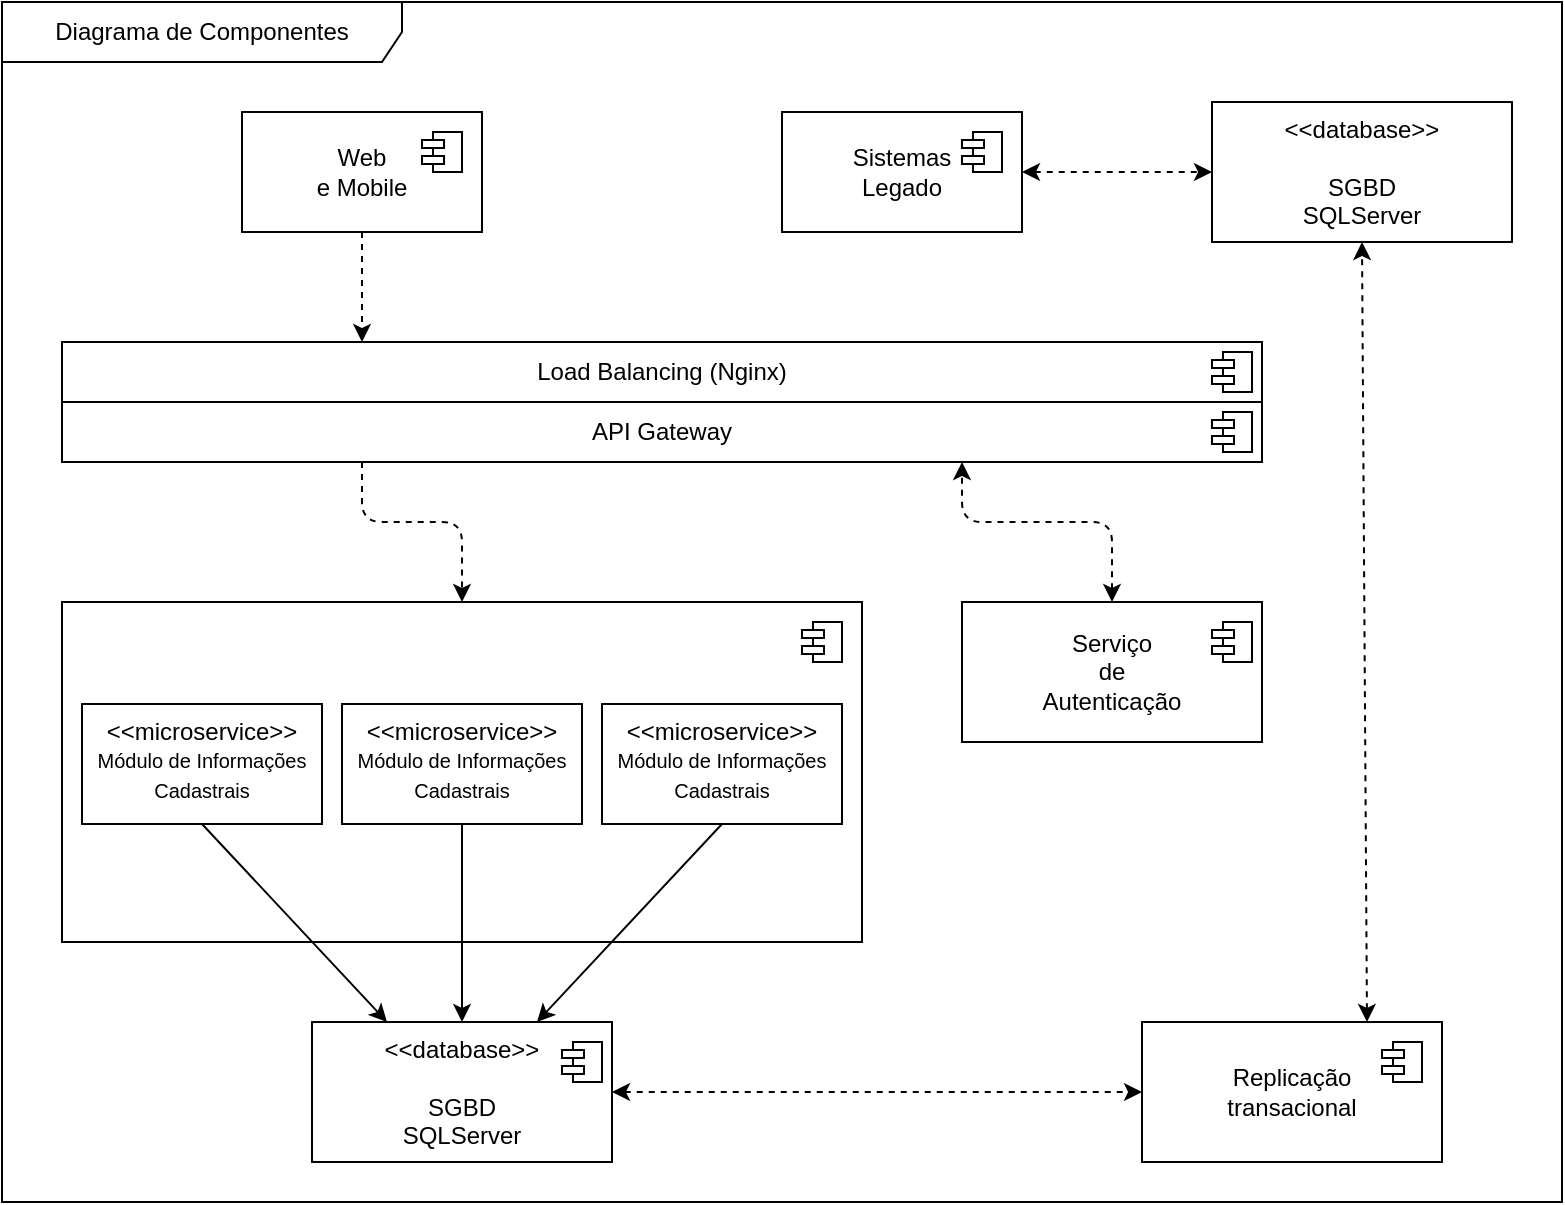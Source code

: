 <mxfile version="14.9.5" type="device"><diagram id="vKqT2v2eLx-iiheaEQLy" name="Page-1"><mxGraphModel dx="1422" dy="761" grid="1" gridSize="10" guides="1" tooltips="1" connect="1" arrows="1" fold="1" page="1" pageScale="1" pageWidth="850" pageHeight="1100" math="0" shadow="0"><root><mxCell id="0"/><mxCell id="1" parent="0"/><mxCell id="BM-fxLqVV3QV4DWiIHsc-1" value="Diagrama de Componentes" style="shape=umlFrame;whiteSpace=wrap;html=1;width=200;height=30;" parent="1" vertex="1"><mxGeometry x="90" y="110" width="780" height="600" as="geometry"/></mxCell><mxCell id="_gABoZNsdk8a2oxMlszK-10" value="" style="rounded=0;whiteSpace=wrap;html=1;" parent="1" vertex="1"><mxGeometry x="120" y="410" width="400" height="170" as="geometry"/></mxCell><mxCell id="_gABoZNsdk8a2oxMlszK-1" value="Load Balancing (Nginx)" style="rounded=0;whiteSpace=wrap;html=1;" parent="1" vertex="1"><mxGeometry x="120" y="280" width="600" height="30" as="geometry"/></mxCell><mxCell id="_gABoZNsdk8a2oxMlszK-2" value="API Gateway" style="rounded=0;whiteSpace=wrap;html=1;" parent="1" vertex="1"><mxGeometry x="120" y="310" width="600" height="30" as="geometry"/></mxCell><mxCell id="_gABoZNsdk8a2oxMlszK-11" value="&amp;lt;&amp;lt;microservice&amp;gt;&amp;gt;&lt;br&gt;&lt;font style=&quot;font-size: 10px&quot;&gt;Módulo de Informações Cadastrais&lt;/font&gt;" style="rounded=0;whiteSpace=wrap;html=1;verticalAlign=top;" parent="1" vertex="1"><mxGeometry x="130" y="461" width="120" height="60" as="geometry"/></mxCell><mxCell id="_gABoZNsdk8a2oxMlszK-12" value="&amp;lt;&amp;lt;microservice&amp;gt;&amp;gt;&lt;br&gt;&lt;font style=&quot;font-size: 10px&quot;&gt;Módulo de Informações Cadastrais&lt;/font&gt;" style="rounded=0;whiteSpace=wrap;html=1;verticalAlign=top;" parent="1" vertex="1"><mxGeometry x="260" y="461" width="120" height="60" as="geometry"/></mxCell><mxCell id="_gABoZNsdk8a2oxMlszK-13" value="&amp;lt;&amp;lt;microservice&amp;gt;&amp;gt;&lt;br&gt;&lt;font style=&quot;font-size: 10px&quot;&gt;Módulo de Informações Cadastrais&lt;/font&gt;" style="rounded=0;whiteSpace=wrap;html=1;verticalAlign=top;" parent="1" vertex="1"><mxGeometry x="390" y="461" width="120" height="60" as="geometry"/></mxCell><mxCell id="_gABoZNsdk8a2oxMlszK-15" value="" style="endArrow=classic;html=1;exitX=0.5;exitY=1;exitDx=0;exitDy=0;entryX=0.25;entryY=0;entryDx=0;entryDy=0;" parent="1" source="_gABoZNsdk8a2oxMlszK-11" target="_gABoZNsdk8a2oxMlszK-18" edge="1"><mxGeometry width="50" height="50" relative="1" as="geometry"><mxPoint x="310" y="590" as="sourcePoint"/><mxPoint x="298.7" y="614.35" as="targetPoint"/></mxGeometry></mxCell><mxCell id="_gABoZNsdk8a2oxMlszK-16" value="" style="endArrow=classic;html=1;exitX=0.5;exitY=1;exitDx=0;exitDy=0;entryX=0.5;entryY=0;entryDx=0;entryDy=0;" parent="1" source="_gABoZNsdk8a2oxMlszK-12" target="_gABoZNsdk8a2oxMlszK-18" edge="1"><mxGeometry width="50" height="50" relative="1" as="geometry"><mxPoint x="370" y="660" as="sourcePoint"/><mxPoint x="320" y="610" as="targetPoint"/></mxGeometry></mxCell><mxCell id="_gABoZNsdk8a2oxMlszK-17" value="" style="endArrow=classic;html=1;exitX=0.5;exitY=1;exitDx=0;exitDy=0;entryX=0.75;entryY=0;entryDx=0;entryDy=0;" parent="1" source="_gABoZNsdk8a2oxMlszK-13" target="_gABoZNsdk8a2oxMlszK-18" edge="1"><mxGeometry width="50" height="50" relative="1" as="geometry"><mxPoint x="390" y="670" as="sourcePoint"/><mxPoint x="341.3" y="614.35" as="targetPoint"/></mxGeometry></mxCell><mxCell id="_gABoZNsdk8a2oxMlszK-18" value="&amp;lt;&amp;lt;database&amp;gt;&amp;gt;&lt;br&gt;&lt;br&gt;SGBD&lt;br&gt;SQLServer" style="rounded=0;whiteSpace=wrap;html=1;verticalAlign=top;" parent="1" vertex="1"><mxGeometry x="245" y="620" width="150" height="70" as="geometry"/></mxCell><mxCell id="_gABoZNsdk8a2oxMlszK-19" value="" style="shape=module;align=left;spacingLeft=20;align=center;verticalAlign=top;jettyWidth=11;jettyHeight=4;" parent="1" vertex="1"><mxGeometry x="370" y="630" width="20" height="20" as="geometry"/></mxCell><mxCell id="_gABoZNsdk8a2oxMlszK-20" value="" style="shape=module;align=left;spacingLeft=20;align=center;verticalAlign=top;jettyWidth=11;jettyHeight=4;" parent="1" vertex="1"><mxGeometry x="490" y="420" width="20" height="20" as="geometry"/></mxCell><mxCell id="_gABoZNsdk8a2oxMlszK-21" value="" style="shape=module;align=left;spacingLeft=20;align=center;verticalAlign=top;jettyWidth=11;jettyHeight=4;" parent="1" vertex="1"><mxGeometry x="695" y="285" width="20" height="20" as="geometry"/></mxCell><mxCell id="_gABoZNsdk8a2oxMlszK-22" value="" style="shape=module;align=left;spacingLeft=20;align=center;verticalAlign=top;jettyWidth=11;jettyHeight=4;" parent="1" vertex="1"><mxGeometry x="695" y="315" width="20" height="20" as="geometry"/></mxCell><mxCell id="_gABoZNsdk8a2oxMlszK-23" value="Serviço&lt;br&gt;de&lt;br&gt;Autenticação" style="rounded=0;whiteSpace=wrap;html=1;verticalAlign=middle;" parent="1" vertex="1"><mxGeometry x="570" y="410" width="150" height="70" as="geometry"/></mxCell><mxCell id="_gABoZNsdk8a2oxMlszK-24" value="" style="shape=module;align=left;spacingLeft=20;align=center;verticalAlign=top;jettyWidth=11;jettyHeight=4;" parent="1" vertex="1"><mxGeometry x="695" y="420" width="20" height="20" as="geometry"/></mxCell><mxCell id="_gABoZNsdk8a2oxMlszK-25" value="" style="endArrow=classic;startArrow=classic;html=1;entryX=0.75;entryY=1;entryDx=0;entryDy=0;exitX=0.5;exitY=0;exitDx=0;exitDy=0;dashed=1;" parent="1" source="_gABoZNsdk8a2oxMlszK-23" target="_gABoZNsdk8a2oxMlszK-2" edge="1"><mxGeometry width="50" height="50" relative="1" as="geometry"><mxPoint x="630" y="400" as="sourcePoint"/><mxPoint x="680" y="350" as="targetPoint"/><Array as="points"><mxPoint x="645" y="370"/><mxPoint x="570" y="370"/></Array></mxGeometry></mxCell><mxCell id="_gABoZNsdk8a2oxMlszK-26" value="" style="endArrow=classic;html=1;dashed=1;exitX=0.25;exitY=1;exitDx=0;exitDy=0;" parent="1" source="_gABoZNsdk8a2oxMlszK-2" edge="1"><mxGeometry width="50" height="50" relative="1" as="geometry"><mxPoint x="450" y="260" as="sourcePoint"/><mxPoint x="320" y="410" as="targetPoint"/><Array as="points"><mxPoint x="270" y="370"/><mxPoint x="320" y="370"/></Array></mxGeometry></mxCell><mxCell id="_gABoZNsdk8a2oxMlszK-27" value="Sistemas&lt;br&gt;Legado" style="rounded=0;whiteSpace=wrap;html=1;verticalAlign=middle;" parent="1" vertex="1"><mxGeometry x="480" y="165" width="120" height="60" as="geometry"/></mxCell><mxCell id="_gABoZNsdk8a2oxMlszK-28" value="Replicação&lt;br&gt;transacional" style="rounded=0;whiteSpace=wrap;html=1;verticalAlign=middle;" parent="1" vertex="1"><mxGeometry x="660" y="620" width="150" height="70" as="geometry"/></mxCell><mxCell id="_gABoZNsdk8a2oxMlszK-29" value="" style="shape=module;align=left;spacingLeft=20;align=center;verticalAlign=top;jettyWidth=11;jettyHeight=4;" parent="1" vertex="1"><mxGeometry x="780" y="630" width="20" height="20" as="geometry"/></mxCell><mxCell id="_gABoZNsdk8a2oxMlszK-30" value="" style="endArrow=classic;startArrow=classic;html=1;dashed=1;exitX=1;exitY=0.5;exitDx=0;exitDy=0;entryX=0;entryY=0.5;entryDx=0;entryDy=0;" parent="1" source="_gABoZNsdk8a2oxMlszK-18" target="_gABoZNsdk8a2oxMlszK-28" edge="1"><mxGeometry width="50" height="50" relative="1" as="geometry"><mxPoint x="470" y="680" as="sourcePoint"/><mxPoint x="520" y="630" as="targetPoint"/></mxGeometry></mxCell><mxCell id="_gABoZNsdk8a2oxMlszK-31" value="&amp;lt;&amp;lt;database&amp;gt;&amp;gt;&lt;br&gt;&lt;br&gt;SGBD&lt;br&gt;SQLServer" style="rounded=0;whiteSpace=wrap;html=1;verticalAlign=top;" parent="1" vertex="1"><mxGeometry x="695" y="160" width="150" height="70" as="geometry"/></mxCell><mxCell id="_gABoZNsdk8a2oxMlszK-32" value="" style="shape=module;align=left;spacingLeft=20;align=center;verticalAlign=top;jettyWidth=11;jettyHeight=4;" parent="1" vertex="1"><mxGeometry x="570" y="175" width="20" height="20" as="geometry"/></mxCell><mxCell id="_gABoZNsdk8a2oxMlszK-33" value="Web&lt;br&gt;e Mobile" style="rounded=0;whiteSpace=wrap;html=1;verticalAlign=middle;" parent="1" vertex="1"><mxGeometry x="210" y="165" width="120" height="60" as="geometry"/></mxCell><mxCell id="_gABoZNsdk8a2oxMlszK-34" value="" style="shape=module;align=left;spacingLeft=20;align=center;verticalAlign=top;jettyWidth=11;jettyHeight=4;" parent="1" vertex="1"><mxGeometry x="300" y="175" width="20" height="20" as="geometry"/></mxCell><mxCell id="_gABoZNsdk8a2oxMlszK-35" value="" style="endArrow=classic;startArrow=classic;html=1;dashed=1;exitX=0.75;exitY=0;exitDx=0;exitDy=0;entryX=0.5;entryY=1;entryDx=0;entryDy=0;" parent="1" source="_gABoZNsdk8a2oxMlszK-28" target="_gABoZNsdk8a2oxMlszK-31" edge="1"><mxGeometry width="50" height="50" relative="1" as="geometry"><mxPoint x="790" y="580" as="sourcePoint"/><mxPoint x="840" y="530" as="targetPoint"/></mxGeometry></mxCell><mxCell id="_gABoZNsdk8a2oxMlszK-36" value="" style="endArrow=classic;startArrow=classic;html=1;dashed=1;exitX=1;exitY=0.5;exitDx=0;exitDy=0;entryX=0;entryY=0.5;entryDx=0;entryDy=0;" parent="1" source="_gABoZNsdk8a2oxMlszK-27" target="_gABoZNsdk8a2oxMlszK-31" edge="1"><mxGeometry width="50" height="50" relative="1" as="geometry"><mxPoint x="640" y="235" as="sourcePoint"/><mxPoint x="690" y="185" as="targetPoint"/></mxGeometry></mxCell><mxCell id="_gABoZNsdk8a2oxMlszK-37" value="" style="endArrow=classic;html=1;dashed=1;exitX=0.5;exitY=1;exitDx=0;exitDy=0;entryX=0.25;entryY=0;entryDx=0;entryDy=0;" parent="1" source="_gABoZNsdk8a2oxMlszK-33" target="_gABoZNsdk8a2oxMlszK-1" edge="1"><mxGeometry width="50" height="50" relative="1" as="geometry"><mxPoint x="420" y="350" as="sourcePoint"/><mxPoint x="470" y="300" as="targetPoint"/></mxGeometry></mxCell></root></mxGraphModel></diagram></mxfile>